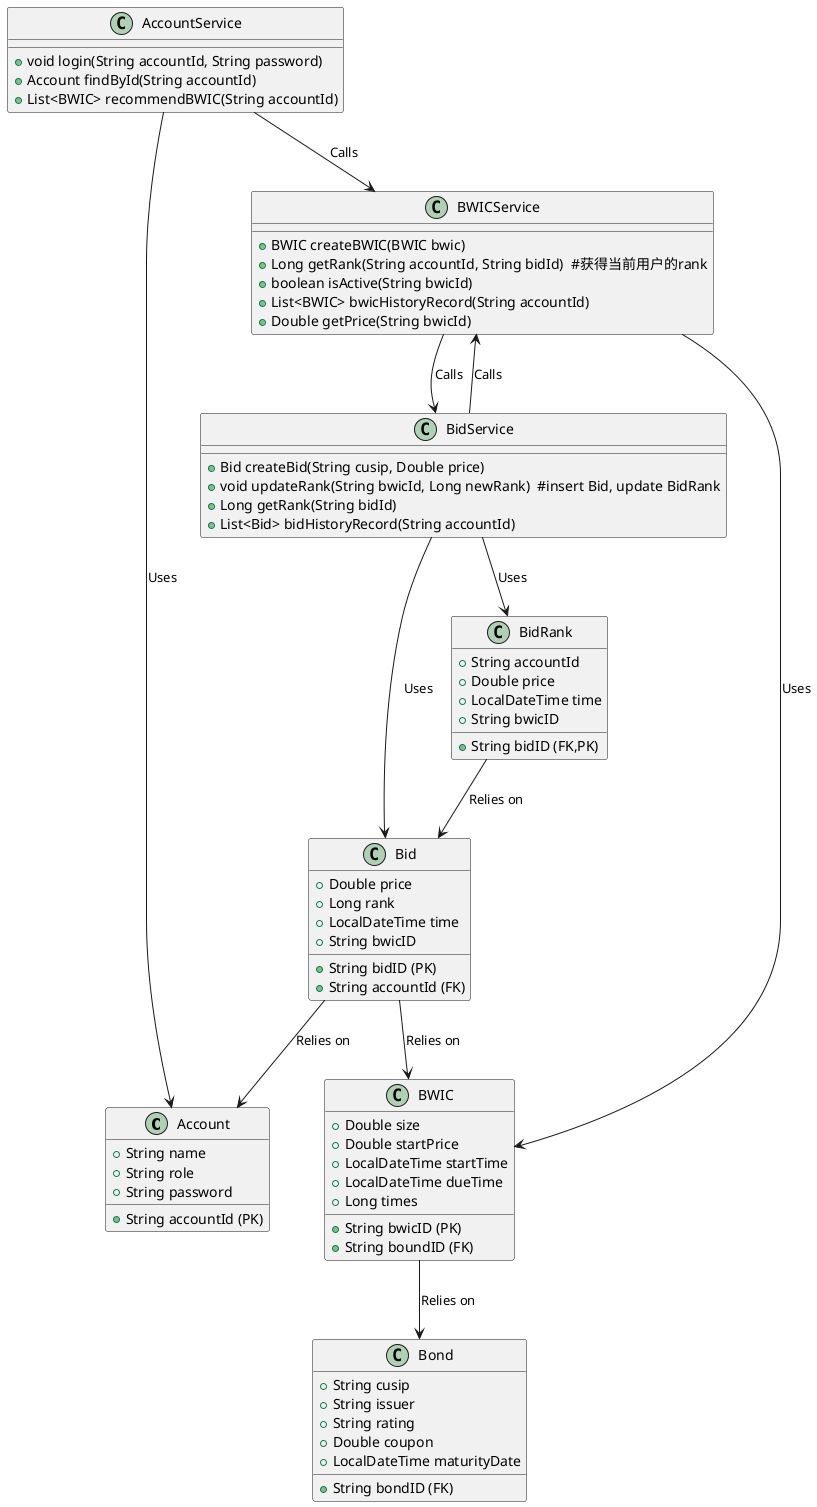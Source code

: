 @startuml

Class Account {
  +String accountId (PK)
  +String name
  +String role
  +String password
}

Class Bid {
  +String bidID (PK)
  +String accountId (FK)
  +Double price
  +Long rank
  +LocalDateTime time
  +String bwicID
}

class BidRank {
  +String bidID (FK,PK)
  +String accountId
  +Double price
  +LocalDateTime time
  +String bwicID
}

Class BWIC {
  +String bwicID (PK)
  +String boundID (FK)
  +Double size
  +Double startPrice
  +LocalDateTime startTime
  +LocalDateTime dueTime
  +Long times
}

Class Bond {
  +String bondID (FK)
  +String cusip 
  +String issuer
  +String rating
  +Double coupon
  +LocalDateTime maturityDate
}

Class AccountService {
  +void login(String accountId, String password)
  +Account findById(String accountId)
  +List<BWIC> recommendBWIC(String accountId)
}

Class BidService {
  +Bid createBid(String cusip, Double price)
  +void updateRank(String bwicId, Long newRank)  #insert Bid, update BidRank
  +Long getRank(String bidId)
  +List<Bid> bidHistoryRecord(String accountId)
}

Class BWICService {
  +BWIC createBWIC(BWIC bwic)
  +Long getRank(String accountId, String bidId)  #获得当前用户的rank
  +boolean isActive(String bwicId)
  +List<BWIC> bwicHistoryRecord(String accountId)
  +Double getPrice(String bwicId)
}

AccountService --> Account : Uses
BidService --> Bid : Uses
BidService --> BidRank : Uses
BWICService --> BWIC : Uses
BidService --> BWICService : Calls
BWICService --> BidService : Calls
Bid --> BWIC : Relies on
Bid --> Account : Relies on
BidRank --> Bid : Relies on
BWIC --> Bond : Relies on
AccountService --> BWICService : Calls

@enduml
